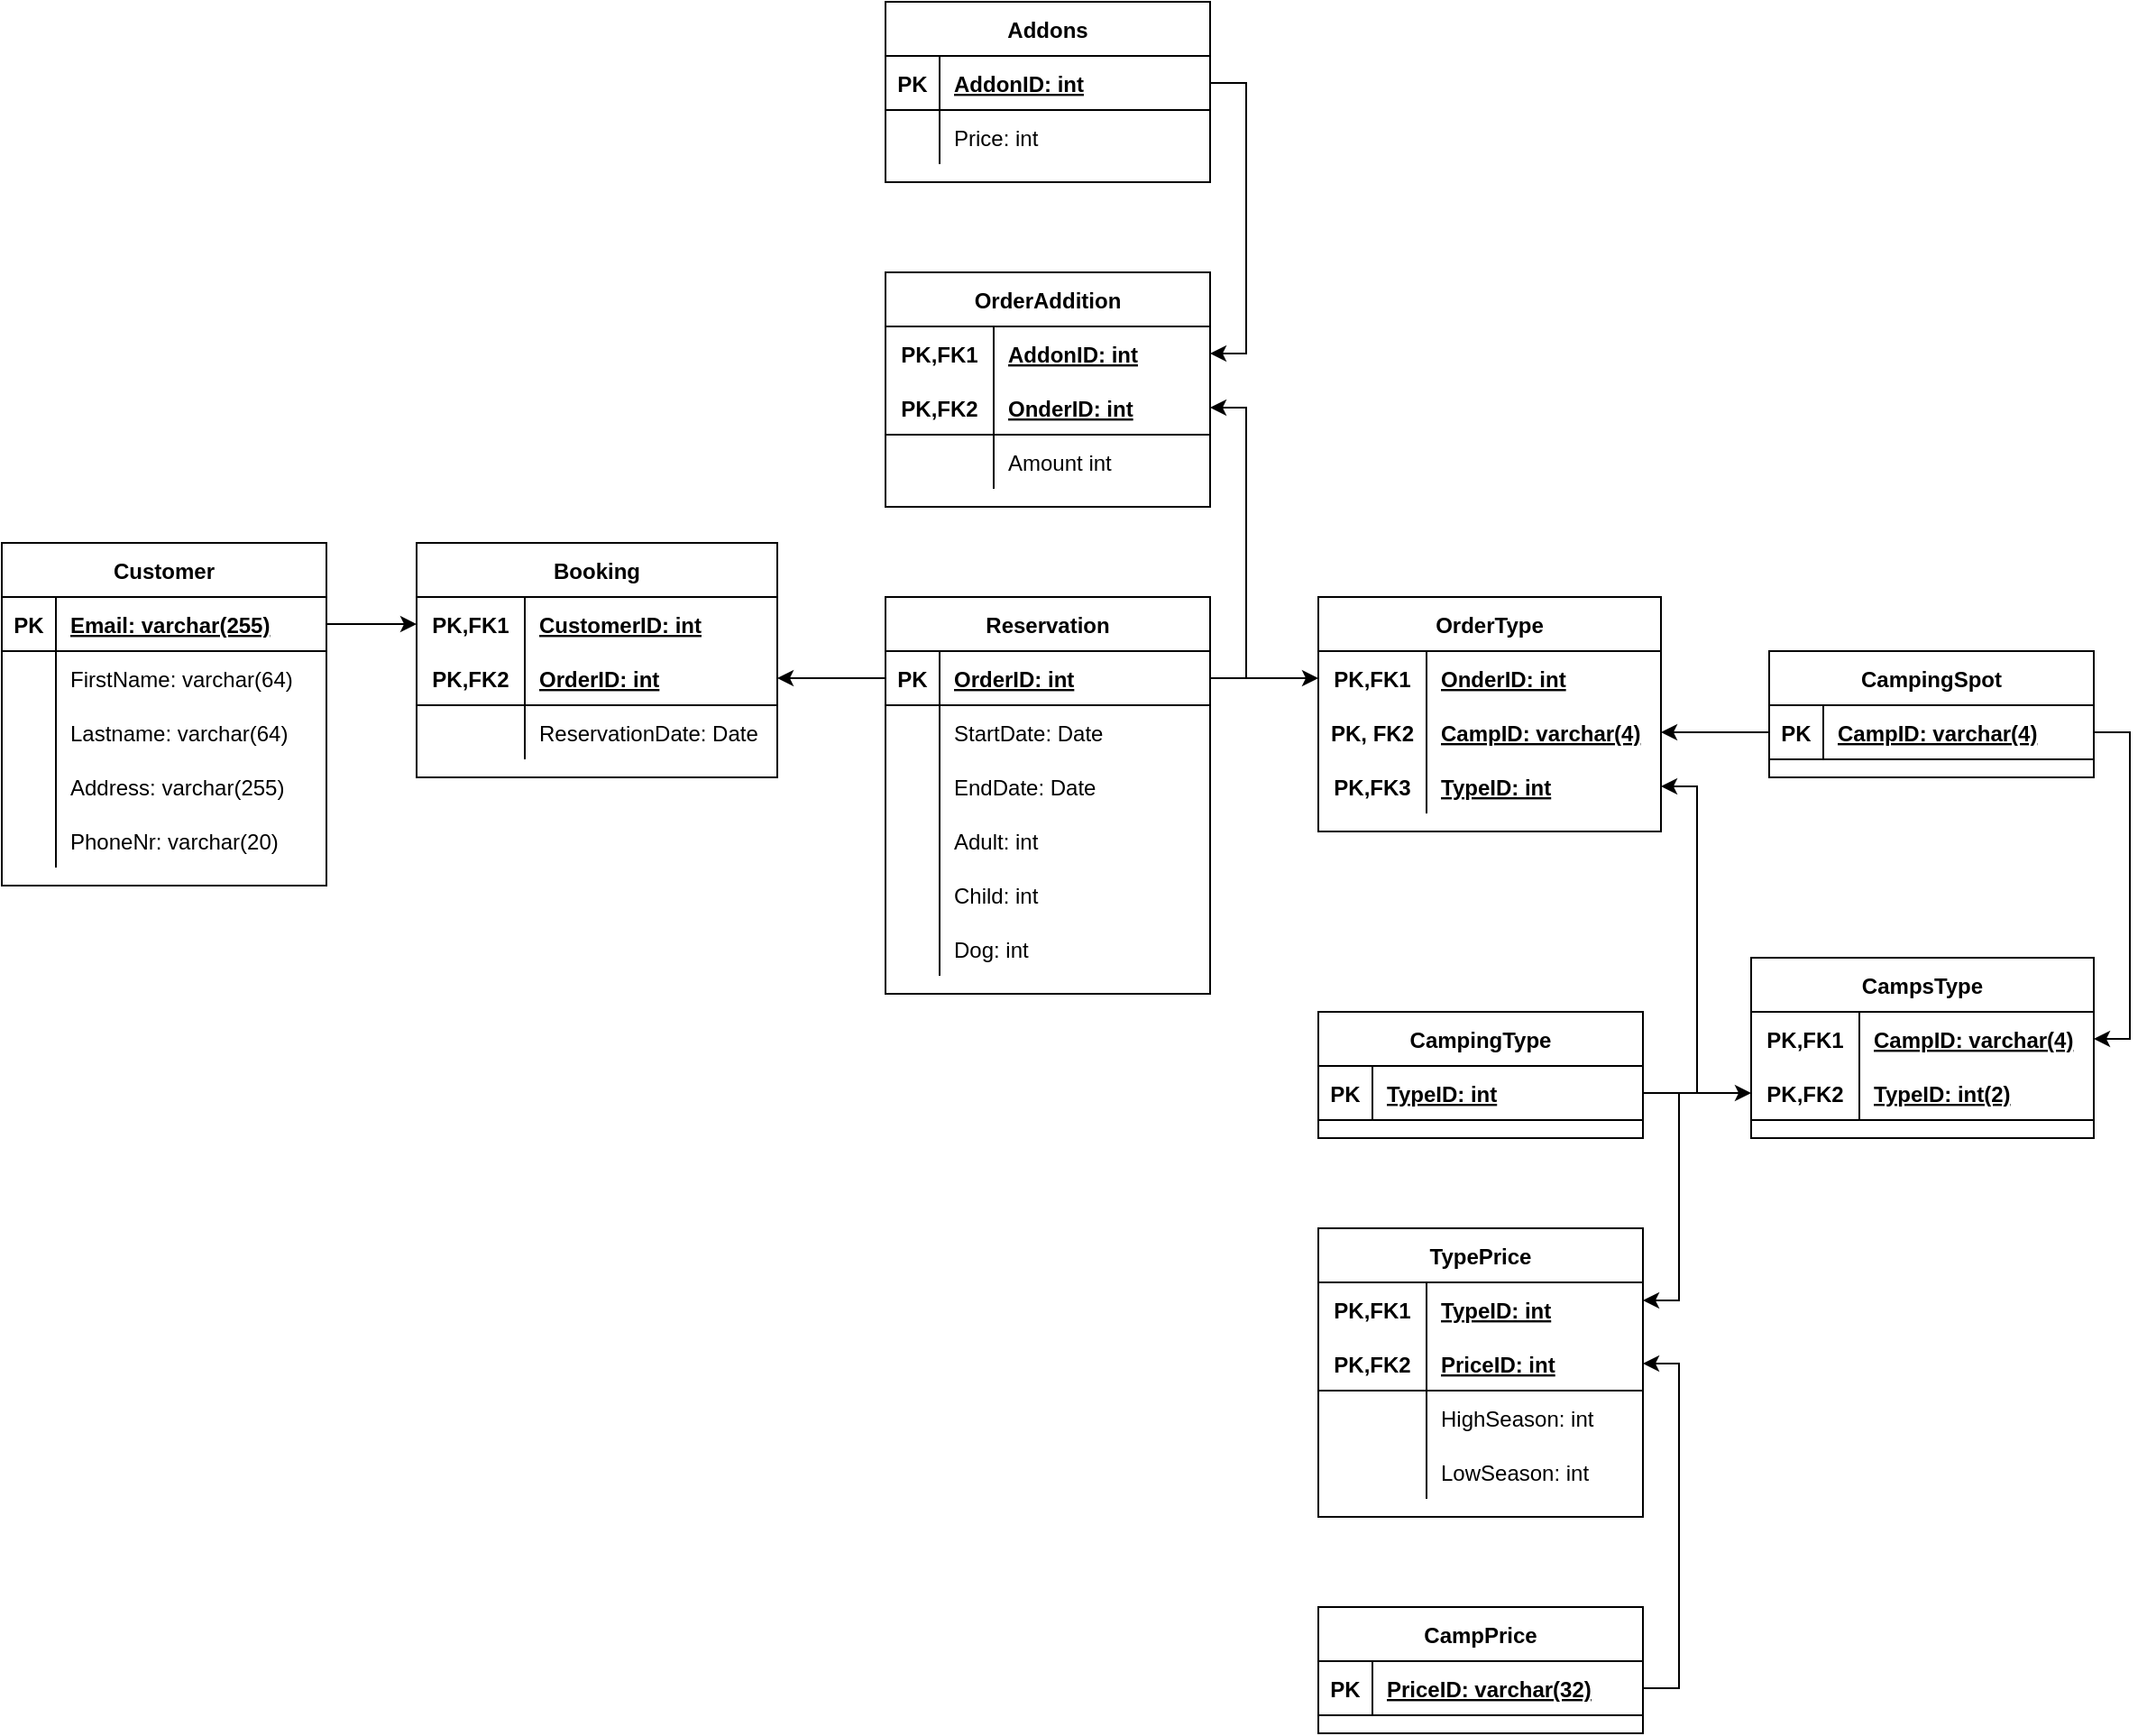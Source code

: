 <mxfile version="14.6.13" type="device"><diagram id="8k_QE-6eCoB8pI1QEJI6" name="Side-1"><mxGraphModel dx="2146" dy="806" grid="1" gridSize="10" guides="1" tooltips="1" connect="1" arrows="1" fold="1" page="1" pageScale="1" pageWidth="827" pageHeight="1169" math="0" shadow="0"><root><mxCell id="0"/><mxCell id="1" parent="0"/><mxCell id="-9gngWNy3dSb1qKCOOAD-1" value="Customer" style="shape=table;startSize=30;container=1;collapsible=1;childLayout=tableLayout;fixedRows=1;rowLines=0;fontStyle=1;align=center;resizeLast=1;" parent="1" vertex="1"><mxGeometry x="-600" y="400" width="180" height="190" as="geometry"/></mxCell><mxCell id="-9gngWNy3dSb1qKCOOAD-2" value="" style="shape=partialRectangle;collapsible=0;dropTarget=0;pointerEvents=0;fillColor=none;top=0;left=0;bottom=1;right=0;points=[[0,0.5],[1,0.5]];portConstraint=eastwest;" parent="-9gngWNy3dSb1qKCOOAD-1" vertex="1"><mxGeometry y="30" width="180" height="30" as="geometry"/></mxCell><mxCell id="-9gngWNy3dSb1qKCOOAD-3" value="PK" style="shape=partialRectangle;connectable=0;fillColor=none;top=0;left=0;bottom=0;right=0;fontStyle=1;overflow=hidden;" parent="-9gngWNy3dSb1qKCOOAD-2" vertex="1"><mxGeometry width="30" height="30" as="geometry"/></mxCell><mxCell id="-9gngWNy3dSb1qKCOOAD-4" value="Email: varchar(255)" style="shape=partialRectangle;connectable=0;fillColor=none;top=0;left=0;bottom=0;right=0;align=left;spacingLeft=6;fontStyle=5;overflow=hidden;" parent="-9gngWNy3dSb1qKCOOAD-2" vertex="1"><mxGeometry x="30" width="150" height="30" as="geometry"/></mxCell><mxCell id="-9gngWNy3dSb1qKCOOAD-5" value="" style="shape=partialRectangle;collapsible=0;dropTarget=0;pointerEvents=0;fillColor=none;top=0;left=0;bottom=0;right=0;points=[[0,0.5],[1,0.5]];portConstraint=eastwest;" parent="-9gngWNy3dSb1qKCOOAD-1" vertex="1"><mxGeometry y="60" width="180" height="30" as="geometry"/></mxCell><mxCell id="-9gngWNy3dSb1qKCOOAD-6" value="" style="shape=partialRectangle;connectable=0;fillColor=none;top=0;left=0;bottom=0;right=0;editable=1;overflow=hidden;" parent="-9gngWNy3dSb1qKCOOAD-5" vertex="1"><mxGeometry width="30" height="30" as="geometry"/></mxCell><mxCell id="-9gngWNy3dSb1qKCOOAD-7" value="FirstName: varchar(64)" style="shape=partialRectangle;connectable=0;fillColor=none;top=0;left=0;bottom=0;right=0;align=left;spacingLeft=6;overflow=hidden;" parent="-9gngWNy3dSb1qKCOOAD-5" vertex="1"><mxGeometry x="30" width="150" height="30" as="geometry"/></mxCell><mxCell id="-9gngWNy3dSb1qKCOOAD-135" value="" style="shape=partialRectangle;collapsible=0;dropTarget=0;pointerEvents=0;fillColor=none;top=0;left=0;bottom=0;right=0;points=[[0,0.5],[1,0.5]];portConstraint=eastwest;" parent="-9gngWNy3dSb1qKCOOAD-1" vertex="1"><mxGeometry y="90" width="180" height="30" as="geometry"/></mxCell><mxCell id="-9gngWNy3dSb1qKCOOAD-136" value="" style="shape=partialRectangle;connectable=0;fillColor=none;top=0;left=0;bottom=0;right=0;editable=1;overflow=hidden;" parent="-9gngWNy3dSb1qKCOOAD-135" vertex="1"><mxGeometry width="30" height="30" as="geometry"/></mxCell><mxCell id="-9gngWNy3dSb1qKCOOAD-137" value="Lastname: varchar(64)" style="shape=partialRectangle;connectable=0;fillColor=none;top=0;left=0;bottom=0;right=0;align=left;spacingLeft=6;overflow=hidden;" parent="-9gngWNy3dSb1qKCOOAD-135" vertex="1"><mxGeometry x="30" width="150" height="30" as="geometry"/></mxCell><mxCell id="-9gngWNy3dSb1qKCOOAD-8" value="" style="shape=partialRectangle;collapsible=0;dropTarget=0;pointerEvents=0;fillColor=none;top=0;left=0;bottom=0;right=0;points=[[0,0.5],[1,0.5]];portConstraint=eastwest;" parent="-9gngWNy3dSb1qKCOOAD-1" vertex="1"><mxGeometry y="120" width="180" height="30" as="geometry"/></mxCell><mxCell id="-9gngWNy3dSb1qKCOOAD-9" value="" style="shape=partialRectangle;connectable=0;fillColor=none;top=0;left=0;bottom=0;right=0;editable=1;overflow=hidden;" parent="-9gngWNy3dSb1qKCOOAD-8" vertex="1"><mxGeometry width="30" height="30" as="geometry"/></mxCell><mxCell id="-9gngWNy3dSb1qKCOOAD-10" value="Address: varchar(255)" style="shape=partialRectangle;connectable=0;fillColor=none;top=0;left=0;bottom=0;right=0;align=left;spacingLeft=6;overflow=hidden;" parent="-9gngWNy3dSb1qKCOOAD-8" vertex="1"><mxGeometry x="30" width="150" height="30" as="geometry"/></mxCell><mxCell id="-9gngWNy3dSb1qKCOOAD-11" value="" style="shape=partialRectangle;collapsible=0;dropTarget=0;pointerEvents=0;fillColor=none;top=0;left=0;bottom=0;right=0;points=[[0,0.5],[1,0.5]];portConstraint=eastwest;" parent="-9gngWNy3dSb1qKCOOAD-1" vertex="1"><mxGeometry y="150" width="180" height="30" as="geometry"/></mxCell><mxCell id="-9gngWNy3dSb1qKCOOAD-12" value="" style="shape=partialRectangle;connectable=0;fillColor=none;top=0;left=0;bottom=0;right=0;editable=1;overflow=hidden;" parent="-9gngWNy3dSb1qKCOOAD-11" vertex="1"><mxGeometry width="30" height="30" as="geometry"/></mxCell><mxCell id="-9gngWNy3dSb1qKCOOAD-13" value="PhoneNr: varchar(20)" style="shape=partialRectangle;connectable=0;fillColor=none;top=0;left=0;bottom=0;right=0;align=left;spacingLeft=6;overflow=hidden;" parent="-9gngWNy3dSb1qKCOOAD-11" vertex="1"><mxGeometry x="30" width="150" height="30" as="geometry"/></mxCell><mxCell id="-9gngWNy3dSb1qKCOOAD-17" value="Addons" style="shape=table;startSize=30;container=1;collapsible=1;childLayout=tableLayout;fixedRows=1;rowLines=0;fontStyle=1;align=center;resizeLast=1;" parent="1" vertex="1"><mxGeometry x="-110" y="100" width="180" height="100" as="geometry"/></mxCell><mxCell id="-9gngWNy3dSb1qKCOOAD-18" value="" style="shape=partialRectangle;collapsible=0;dropTarget=0;pointerEvents=0;fillColor=none;top=0;left=0;bottom=1;right=0;points=[[0,0.5],[1,0.5]];portConstraint=eastwest;" parent="-9gngWNy3dSb1qKCOOAD-17" vertex="1"><mxGeometry y="30" width="180" height="30" as="geometry"/></mxCell><mxCell id="-9gngWNy3dSb1qKCOOAD-19" value="PK" style="shape=partialRectangle;connectable=0;fillColor=none;top=0;left=0;bottom=0;right=0;fontStyle=1;overflow=hidden;" parent="-9gngWNy3dSb1qKCOOAD-18" vertex="1"><mxGeometry width="30" height="30" as="geometry"/></mxCell><mxCell id="-9gngWNy3dSb1qKCOOAD-20" value="AddonID: int" style="shape=partialRectangle;connectable=0;fillColor=none;top=0;left=0;bottom=0;right=0;align=left;spacingLeft=6;fontStyle=5;overflow=hidden;" parent="-9gngWNy3dSb1qKCOOAD-18" vertex="1"><mxGeometry x="30" width="150" height="30" as="geometry"/></mxCell><mxCell id="-9gngWNy3dSb1qKCOOAD-21" value="" style="shape=partialRectangle;collapsible=0;dropTarget=0;pointerEvents=0;fillColor=none;top=0;left=0;bottom=0;right=0;points=[[0,0.5],[1,0.5]];portConstraint=eastwest;" parent="-9gngWNy3dSb1qKCOOAD-17" vertex="1"><mxGeometry y="60" width="180" height="30" as="geometry"/></mxCell><mxCell id="-9gngWNy3dSb1qKCOOAD-22" value="" style="shape=partialRectangle;connectable=0;fillColor=none;top=0;left=0;bottom=0;right=0;editable=1;overflow=hidden;" parent="-9gngWNy3dSb1qKCOOAD-21" vertex="1"><mxGeometry width="30" height="30" as="geometry"/></mxCell><mxCell id="-9gngWNy3dSb1qKCOOAD-23" value="Price: int" style="shape=partialRectangle;connectable=0;fillColor=none;top=0;left=0;bottom=0;right=0;align=left;spacingLeft=6;overflow=hidden;" parent="-9gngWNy3dSb1qKCOOAD-21" vertex="1"><mxGeometry x="30" width="150" height="30" as="geometry"/></mxCell><mxCell id="-9gngWNy3dSb1qKCOOAD-46" value="CampingSpot" style="shape=table;startSize=30;container=1;collapsible=1;childLayout=tableLayout;fixedRows=1;rowLines=0;fontStyle=1;align=center;resizeLast=1;" parent="1" vertex="1"><mxGeometry x="380" y="460" width="180" height="70" as="geometry"/></mxCell><mxCell id="-9gngWNy3dSb1qKCOOAD-47" value="" style="shape=partialRectangle;collapsible=0;dropTarget=0;pointerEvents=0;fillColor=none;top=0;left=0;bottom=1;right=0;points=[[0,0.5],[1,0.5]];portConstraint=eastwest;" parent="-9gngWNy3dSb1qKCOOAD-46" vertex="1"><mxGeometry y="30" width="180" height="30" as="geometry"/></mxCell><mxCell id="-9gngWNy3dSb1qKCOOAD-48" value="PK" style="shape=partialRectangle;connectable=0;fillColor=none;top=0;left=0;bottom=0;right=0;fontStyle=1;overflow=hidden;" parent="-9gngWNy3dSb1qKCOOAD-47" vertex="1"><mxGeometry width="30" height="30" as="geometry"/></mxCell><mxCell id="-9gngWNy3dSb1qKCOOAD-49" value="CampID: varchar(4)" style="shape=partialRectangle;connectable=0;fillColor=none;top=0;left=0;bottom=0;right=0;align=left;spacingLeft=6;fontStyle=5;overflow=hidden;" parent="-9gngWNy3dSb1qKCOOAD-47" vertex="1"><mxGeometry x="30" width="150" height="30" as="geometry"/></mxCell><mxCell id="-9gngWNy3dSb1qKCOOAD-59" value="CampPrice" style="shape=table;startSize=30;container=1;collapsible=1;childLayout=tableLayout;fixedRows=1;rowLines=0;fontStyle=1;align=center;resizeLast=1;" parent="1" vertex="1"><mxGeometry x="130" y="990" width="180" height="70" as="geometry"/></mxCell><mxCell id="-9gngWNy3dSb1qKCOOAD-60" value="" style="shape=partialRectangle;collapsible=0;dropTarget=0;pointerEvents=0;fillColor=none;top=0;left=0;bottom=1;right=0;points=[[0,0.5],[1,0.5]];portConstraint=eastwest;" parent="-9gngWNy3dSb1qKCOOAD-59" vertex="1"><mxGeometry y="30" width="180" height="30" as="geometry"/></mxCell><mxCell id="-9gngWNy3dSb1qKCOOAD-61" value="PK" style="shape=partialRectangle;connectable=0;fillColor=none;top=0;left=0;bottom=0;right=0;fontStyle=1;overflow=hidden;" parent="-9gngWNy3dSb1qKCOOAD-60" vertex="1"><mxGeometry width="30" height="30" as="geometry"/></mxCell><mxCell id="-9gngWNy3dSb1qKCOOAD-62" value="PriceID: varchar(32)" style="shape=partialRectangle;connectable=0;fillColor=none;top=0;left=0;bottom=0;right=0;align=left;spacingLeft=6;fontStyle=5;overflow=hidden;" parent="-9gngWNy3dSb1qKCOOAD-60" vertex="1"><mxGeometry x="30" width="150" height="30" as="geometry"/></mxCell><mxCell id="-9gngWNy3dSb1qKCOOAD-122" value="Reservation" style="shape=table;startSize=30;container=1;collapsible=1;childLayout=tableLayout;fixedRows=1;rowLines=0;fontStyle=1;align=center;resizeLast=1;" parent="1" vertex="1"><mxGeometry x="-110" y="430" width="180" height="220" as="geometry"/></mxCell><mxCell id="-9gngWNy3dSb1qKCOOAD-123" value="" style="shape=partialRectangle;collapsible=0;dropTarget=0;pointerEvents=0;fillColor=none;top=0;left=0;bottom=1;right=0;points=[[0,0.5],[1,0.5]];portConstraint=eastwest;" parent="-9gngWNy3dSb1qKCOOAD-122" vertex="1"><mxGeometry y="30" width="180" height="30" as="geometry"/></mxCell><mxCell id="-9gngWNy3dSb1qKCOOAD-124" value="PK" style="shape=partialRectangle;connectable=0;fillColor=none;top=0;left=0;bottom=0;right=0;fontStyle=1;overflow=hidden;" parent="-9gngWNy3dSb1qKCOOAD-123" vertex="1"><mxGeometry width="30" height="30" as="geometry"/></mxCell><mxCell id="-9gngWNy3dSb1qKCOOAD-125" value="OrderID: int" style="shape=partialRectangle;connectable=0;fillColor=none;top=0;left=0;bottom=0;right=0;align=left;spacingLeft=6;fontStyle=5;overflow=hidden;" parent="-9gngWNy3dSb1qKCOOAD-123" vertex="1"><mxGeometry x="30" width="150" height="30" as="geometry"/></mxCell><mxCell id="-9gngWNy3dSb1qKCOOAD-126" value="" style="shape=partialRectangle;collapsible=0;dropTarget=0;pointerEvents=0;fillColor=none;top=0;left=0;bottom=0;right=0;points=[[0,0.5],[1,0.5]];portConstraint=eastwest;" parent="-9gngWNy3dSb1qKCOOAD-122" vertex="1"><mxGeometry y="60" width="180" height="30" as="geometry"/></mxCell><mxCell id="-9gngWNy3dSb1qKCOOAD-127" value="" style="shape=partialRectangle;connectable=0;fillColor=none;top=0;left=0;bottom=0;right=0;editable=1;overflow=hidden;" parent="-9gngWNy3dSb1qKCOOAD-126" vertex="1"><mxGeometry width="30" height="30" as="geometry"/></mxCell><mxCell id="-9gngWNy3dSb1qKCOOAD-128" value="StartDate: Date" style="shape=partialRectangle;connectable=0;fillColor=none;top=0;left=0;bottom=0;right=0;align=left;spacingLeft=6;overflow=hidden;" parent="-9gngWNy3dSb1qKCOOAD-126" vertex="1"><mxGeometry x="30" width="150" height="30" as="geometry"/></mxCell><mxCell id="-9gngWNy3dSb1qKCOOAD-129" value="" style="shape=partialRectangle;collapsible=0;dropTarget=0;pointerEvents=0;fillColor=none;top=0;left=0;bottom=0;right=0;points=[[0,0.5],[1,0.5]];portConstraint=eastwest;" parent="-9gngWNy3dSb1qKCOOAD-122" vertex="1"><mxGeometry y="90" width="180" height="30" as="geometry"/></mxCell><mxCell id="-9gngWNy3dSb1qKCOOAD-130" value="" style="shape=partialRectangle;connectable=0;fillColor=none;top=0;left=0;bottom=0;right=0;editable=1;overflow=hidden;" parent="-9gngWNy3dSb1qKCOOAD-129" vertex="1"><mxGeometry width="30" height="30" as="geometry"/></mxCell><mxCell id="-9gngWNy3dSb1qKCOOAD-131" value="EndDate: Date" style="shape=partialRectangle;connectable=0;fillColor=none;top=0;left=0;bottom=0;right=0;align=left;spacingLeft=6;overflow=hidden;" parent="-9gngWNy3dSb1qKCOOAD-129" vertex="1"><mxGeometry x="30" width="150" height="30" as="geometry"/></mxCell><mxCell id="-9gngWNy3dSb1qKCOOAD-132" value="" style="shape=partialRectangle;collapsible=0;dropTarget=0;pointerEvents=0;fillColor=none;top=0;left=0;bottom=0;right=0;points=[[0,0.5],[1,0.5]];portConstraint=eastwest;" parent="-9gngWNy3dSb1qKCOOAD-122" vertex="1"><mxGeometry y="120" width="180" height="30" as="geometry"/></mxCell><mxCell id="-9gngWNy3dSb1qKCOOAD-133" value="" style="shape=partialRectangle;connectable=0;fillColor=none;top=0;left=0;bottom=0;right=0;editable=1;overflow=hidden;" parent="-9gngWNy3dSb1qKCOOAD-132" vertex="1"><mxGeometry width="30" height="30" as="geometry"/></mxCell><mxCell id="-9gngWNy3dSb1qKCOOAD-134" value="Adult: int" style="shape=partialRectangle;connectable=0;fillColor=none;top=0;left=0;bottom=0;right=0;align=left;spacingLeft=6;overflow=hidden;" parent="-9gngWNy3dSb1qKCOOAD-132" vertex="1"><mxGeometry x="30" width="150" height="30" as="geometry"/></mxCell><mxCell id="-9gngWNy3dSb1qKCOOAD-138" value="" style="shape=partialRectangle;collapsible=0;dropTarget=0;pointerEvents=0;fillColor=none;top=0;left=0;bottom=0;right=0;points=[[0,0.5],[1,0.5]];portConstraint=eastwest;" parent="-9gngWNy3dSb1qKCOOAD-122" vertex="1"><mxGeometry y="150" width="180" height="30" as="geometry"/></mxCell><mxCell id="-9gngWNy3dSb1qKCOOAD-139" value="" style="shape=partialRectangle;connectable=0;fillColor=none;top=0;left=0;bottom=0;right=0;editable=1;overflow=hidden;" parent="-9gngWNy3dSb1qKCOOAD-138" vertex="1"><mxGeometry width="30" height="30" as="geometry"/></mxCell><mxCell id="-9gngWNy3dSb1qKCOOAD-140" value="Child: int" style="shape=partialRectangle;connectable=0;fillColor=none;top=0;left=0;bottom=0;right=0;align=left;spacingLeft=6;overflow=hidden;" parent="-9gngWNy3dSb1qKCOOAD-138" vertex="1"><mxGeometry x="30" width="150" height="30" as="geometry"/></mxCell><mxCell id="-9gngWNy3dSb1qKCOOAD-141" value="" style="shape=partialRectangle;collapsible=0;dropTarget=0;pointerEvents=0;fillColor=none;top=0;left=0;bottom=0;right=0;points=[[0,0.5],[1,0.5]];portConstraint=eastwest;" parent="-9gngWNy3dSb1qKCOOAD-122" vertex="1"><mxGeometry y="180" width="180" height="30" as="geometry"/></mxCell><mxCell id="-9gngWNy3dSb1qKCOOAD-142" value="" style="shape=partialRectangle;connectable=0;fillColor=none;top=0;left=0;bottom=0;right=0;editable=1;overflow=hidden;" parent="-9gngWNy3dSb1qKCOOAD-141" vertex="1"><mxGeometry width="30" height="30" as="geometry"/></mxCell><mxCell id="-9gngWNy3dSb1qKCOOAD-143" value="Dog: int" style="shape=partialRectangle;connectable=0;fillColor=none;top=0;left=0;bottom=0;right=0;align=left;spacingLeft=6;overflow=hidden;" parent="-9gngWNy3dSb1qKCOOAD-141" vertex="1"><mxGeometry x="30" width="150" height="30" as="geometry"/></mxCell><mxCell id="-9gngWNy3dSb1qKCOOAD-144" value="Booking" style="shape=table;startSize=30;container=1;collapsible=1;childLayout=tableLayout;fixedRows=1;rowLines=0;fontStyle=1;align=center;resizeLast=1;" parent="1" vertex="1"><mxGeometry x="-370" y="400" width="200" height="130.0" as="geometry"/></mxCell><mxCell id="-9gngWNy3dSb1qKCOOAD-145" value="" style="shape=partialRectangle;collapsible=0;dropTarget=0;pointerEvents=0;fillColor=none;top=0;left=0;bottom=0;right=0;points=[[0,0.5],[1,0.5]];portConstraint=eastwest;" parent="-9gngWNy3dSb1qKCOOAD-144" vertex="1"><mxGeometry y="30" width="200" height="30" as="geometry"/></mxCell><mxCell id="-9gngWNy3dSb1qKCOOAD-146" value="PK,FK1" style="shape=partialRectangle;connectable=0;fillColor=none;top=0;left=0;bottom=0;right=0;fontStyle=1;overflow=hidden;" parent="-9gngWNy3dSb1qKCOOAD-145" vertex="1"><mxGeometry width="60" height="30" as="geometry"/></mxCell><mxCell id="-9gngWNy3dSb1qKCOOAD-147" value="CustomerID: int" style="shape=partialRectangle;connectable=0;fillColor=none;top=0;left=0;bottom=0;right=0;align=left;spacingLeft=6;fontStyle=5;overflow=hidden;" parent="-9gngWNy3dSb1qKCOOAD-145" vertex="1"><mxGeometry x="60" width="140" height="30" as="geometry"/></mxCell><mxCell id="-9gngWNy3dSb1qKCOOAD-148" value="" style="shape=partialRectangle;collapsible=0;dropTarget=0;pointerEvents=0;fillColor=none;top=0;left=0;bottom=1;right=0;points=[[0,0.5],[1,0.5]];portConstraint=eastwest;" parent="-9gngWNy3dSb1qKCOOAD-144" vertex="1"><mxGeometry y="60" width="200" height="30" as="geometry"/></mxCell><mxCell id="-9gngWNy3dSb1qKCOOAD-149" value="PK,FK2" style="shape=partialRectangle;connectable=0;fillColor=none;top=0;left=0;bottom=0;right=0;fontStyle=1;overflow=hidden;" parent="-9gngWNy3dSb1qKCOOAD-148" vertex="1"><mxGeometry width="60" height="30" as="geometry"/></mxCell><mxCell id="-9gngWNy3dSb1qKCOOAD-150" value="OrderID: int" style="shape=partialRectangle;connectable=0;fillColor=none;top=0;left=0;bottom=0;right=0;align=left;spacingLeft=6;fontStyle=5;overflow=hidden;" parent="-9gngWNy3dSb1qKCOOAD-148" vertex="1"><mxGeometry x="60" width="140" height="30" as="geometry"/></mxCell><mxCell id="-9gngWNy3dSb1qKCOOAD-151" value="" style="shape=partialRectangle;collapsible=0;dropTarget=0;pointerEvents=0;fillColor=none;top=0;left=0;bottom=0;right=0;points=[[0,0.5],[1,0.5]];portConstraint=eastwest;" parent="-9gngWNy3dSb1qKCOOAD-144" vertex="1"><mxGeometry y="90" width="200" height="30" as="geometry"/></mxCell><mxCell id="-9gngWNy3dSb1qKCOOAD-152" value="" style="shape=partialRectangle;connectable=0;fillColor=none;top=0;left=0;bottom=0;right=0;editable=1;overflow=hidden;" parent="-9gngWNy3dSb1qKCOOAD-151" vertex="1"><mxGeometry width="60" height="30" as="geometry"/></mxCell><mxCell id="-9gngWNy3dSb1qKCOOAD-153" value="ReservationDate: Date" style="shape=partialRectangle;connectable=0;fillColor=none;top=0;left=0;bottom=0;right=0;align=left;spacingLeft=6;overflow=hidden;" parent="-9gngWNy3dSb1qKCOOAD-151" vertex="1"><mxGeometry x="60" width="140" height="30" as="geometry"/></mxCell><mxCell id="-9gngWNy3dSb1qKCOOAD-157" style="edgeStyle=orthogonalEdgeStyle;rounded=0;orthogonalLoop=1;jettySize=auto;html=1;entryX=0;entryY=0.5;entryDx=0;entryDy=0;exitX=1;exitY=0.5;exitDx=0;exitDy=0;" parent="1" source="-9gngWNy3dSb1qKCOOAD-2" target="-9gngWNy3dSb1qKCOOAD-145" edge="1"><mxGeometry relative="1" as="geometry"><mxPoint x="-400" y="460" as="sourcePoint"/></mxGeometry></mxCell><mxCell id="-9gngWNy3dSb1qKCOOAD-158" style="edgeStyle=orthogonalEdgeStyle;rounded=0;orthogonalLoop=1;jettySize=auto;html=1;exitX=0;exitY=0.5;exitDx=0;exitDy=0;entryX=1;entryY=0.5;entryDx=0;entryDy=0;" parent="1" source="-9gngWNy3dSb1qKCOOAD-123" target="-9gngWNy3dSb1qKCOOAD-148" edge="1"><mxGeometry relative="1" as="geometry"/></mxCell><mxCell id="-9gngWNy3dSb1qKCOOAD-172" value="OrderType" style="shape=table;startSize=30;container=1;collapsible=1;childLayout=tableLayout;fixedRows=1;rowLines=0;fontStyle=1;align=center;resizeLast=1;" parent="1" vertex="1"><mxGeometry x="130" y="430" width="190" height="130" as="geometry"/></mxCell><mxCell id="-9gngWNy3dSb1qKCOOAD-173" value="" style="shape=partialRectangle;collapsible=0;dropTarget=0;pointerEvents=0;fillColor=none;top=0;left=0;bottom=0;right=0;points=[[0,0.5],[1,0.5]];portConstraint=eastwest;" parent="-9gngWNy3dSb1qKCOOAD-172" vertex="1"><mxGeometry y="30" width="190" height="30" as="geometry"/></mxCell><mxCell id="-9gngWNy3dSb1qKCOOAD-174" value="PK,FK1" style="shape=partialRectangle;connectable=0;fillColor=none;top=0;left=0;bottom=0;right=0;fontStyle=1;overflow=hidden;" parent="-9gngWNy3dSb1qKCOOAD-173" vertex="1"><mxGeometry width="60" height="30" as="geometry"/></mxCell><mxCell id="-9gngWNy3dSb1qKCOOAD-175" value="OnderID: int" style="shape=partialRectangle;connectable=0;fillColor=none;top=0;left=0;bottom=0;right=0;align=left;spacingLeft=6;fontStyle=5;overflow=hidden;" parent="-9gngWNy3dSb1qKCOOAD-173" vertex="1"><mxGeometry x="60" width="130" height="30" as="geometry"/></mxCell><mxCell id="HLL3g50iZwqqdh7483FJ-14" value="" style="shape=partialRectangle;collapsible=0;dropTarget=0;pointerEvents=0;fillColor=none;top=0;left=0;bottom=0;right=0;points=[[0,0.5],[1,0.5]];portConstraint=eastwest;" parent="-9gngWNy3dSb1qKCOOAD-172" vertex="1"><mxGeometry y="60" width="190" height="30" as="geometry"/></mxCell><mxCell id="HLL3g50iZwqqdh7483FJ-15" value="PK, FK2" style="shape=partialRectangle;connectable=0;fillColor=none;top=0;left=0;bottom=0;right=0;fontStyle=1;overflow=hidden;" parent="HLL3g50iZwqqdh7483FJ-14" vertex="1"><mxGeometry width="60" height="30" as="geometry"/></mxCell><mxCell id="HLL3g50iZwqqdh7483FJ-16" value="CampID: varchar(4)" style="shape=partialRectangle;connectable=0;fillColor=none;top=0;left=0;bottom=0;right=0;align=left;spacingLeft=6;fontStyle=5;overflow=hidden;" parent="HLL3g50iZwqqdh7483FJ-14" vertex="1"><mxGeometry x="60" width="130" height="30" as="geometry"/></mxCell><mxCell id="-9gngWNy3dSb1qKCOOAD-176" value="" style="shape=partialRectangle;collapsible=0;dropTarget=0;pointerEvents=0;fillColor=none;top=0;left=0;bottom=1;right=0;points=[[0,0.5],[1,0.5]];portConstraint=eastwest;strokeColor=none;" parent="-9gngWNy3dSb1qKCOOAD-172" vertex="1"><mxGeometry y="90" width="190" height="30" as="geometry"/></mxCell><mxCell id="-9gngWNy3dSb1qKCOOAD-177" value="PK,FK3" style="shape=partialRectangle;connectable=0;fillColor=none;top=0;left=0;bottom=0;right=0;fontStyle=1;overflow=hidden;" parent="-9gngWNy3dSb1qKCOOAD-176" vertex="1"><mxGeometry width="60" height="30" as="geometry"/></mxCell><mxCell id="-9gngWNy3dSb1qKCOOAD-178" value="TypeID: int" style="shape=partialRectangle;connectable=0;fillColor=none;top=0;left=0;bottom=0;right=0;align=left;spacingLeft=6;fontStyle=5;overflow=hidden;" parent="-9gngWNy3dSb1qKCOOAD-176" vertex="1"><mxGeometry x="60" width="130" height="30" as="geometry"/></mxCell><mxCell id="-9gngWNy3dSb1qKCOOAD-193" style="edgeStyle=orthogonalEdgeStyle;rounded=0;orthogonalLoop=1;jettySize=auto;html=1;exitX=0;exitY=0.5;exitDx=0;exitDy=0;entryX=1;entryY=0.5;entryDx=0;entryDy=0;" parent="1" source="-9gngWNy3dSb1qKCOOAD-47" target="HLL3g50iZwqqdh7483FJ-14" edge="1"><mxGeometry relative="1" as="geometry"/></mxCell><mxCell id="-9gngWNy3dSb1qKCOOAD-194" style="edgeStyle=orthogonalEdgeStyle;rounded=0;orthogonalLoop=1;jettySize=auto;html=1;exitX=1;exitY=0.5;exitDx=0;exitDy=0;entryX=0;entryY=0.5;entryDx=0;entryDy=0;" parent="1" source="-9gngWNy3dSb1qKCOOAD-123" target="-9gngWNy3dSb1qKCOOAD-173" edge="1"><mxGeometry relative="1" as="geometry"/></mxCell><mxCell id="HLL3g50iZwqqdh7483FJ-1" value="CampingType" style="shape=table;startSize=30;container=1;collapsible=1;childLayout=tableLayout;fixedRows=1;rowLines=0;fontStyle=1;align=center;resizeLast=1;" parent="1" vertex="1"><mxGeometry x="130" y="660" width="180" height="70" as="geometry"/></mxCell><mxCell id="HLL3g50iZwqqdh7483FJ-2" value="" style="shape=partialRectangle;collapsible=0;dropTarget=0;pointerEvents=0;fillColor=none;top=0;left=0;bottom=1;right=0;points=[[0,0.5],[1,0.5]];portConstraint=eastwest;" parent="HLL3g50iZwqqdh7483FJ-1" vertex="1"><mxGeometry y="30" width="180" height="30" as="geometry"/></mxCell><mxCell id="HLL3g50iZwqqdh7483FJ-3" value="PK" style="shape=partialRectangle;connectable=0;fillColor=none;top=0;left=0;bottom=0;right=0;fontStyle=1;overflow=hidden;" parent="HLL3g50iZwqqdh7483FJ-2" vertex="1"><mxGeometry width="30" height="30" as="geometry"/></mxCell><mxCell id="HLL3g50iZwqqdh7483FJ-4" value="TypeID: int" style="shape=partialRectangle;connectable=0;fillColor=none;top=0;left=0;bottom=0;right=0;align=left;spacingLeft=6;fontStyle=5;overflow=hidden;" parent="HLL3g50iZwqqdh7483FJ-2" vertex="1"><mxGeometry x="30" width="150" height="30" as="geometry"/></mxCell><mxCell id="HLL3g50iZwqqdh7483FJ-17" style="edgeStyle=orthogonalEdgeStyle;rounded=0;orthogonalLoop=1;jettySize=auto;html=1;exitX=1;exitY=0.5;exitDx=0;exitDy=0;entryX=1;entryY=0.5;entryDx=0;entryDy=0;" parent="1" source="HLL3g50iZwqqdh7483FJ-2" target="-9gngWNy3dSb1qKCOOAD-176" edge="1"><mxGeometry relative="1" as="geometry"/></mxCell><mxCell id="HLL3g50iZwqqdh7483FJ-18" value="TypePrice" style="shape=table;startSize=30;container=1;collapsible=1;childLayout=tableLayout;fixedRows=1;rowLines=0;fontStyle=1;align=center;resizeLast=1;" parent="1" vertex="1"><mxGeometry x="130" y="780" width="180" height="160" as="geometry"/></mxCell><mxCell id="HLL3g50iZwqqdh7483FJ-19" value="" style="shape=partialRectangle;collapsible=0;dropTarget=0;pointerEvents=0;fillColor=none;top=0;left=0;bottom=0;right=0;points=[[0,0.5],[1,0.5]];portConstraint=eastwest;" parent="HLL3g50iZwqqdh7483FJ-18" vertex="1"><mxGeometry y="30" width="180" height="30" as="geometry"/></mxCell><mxCell id="HLL3g50iZwqqdh7483FJ-20" value="PK,FK1" style="shape=partialRectangle;connectable=0;fillColor=none;top=0;left=0;bottom=0;right=0;fontStyle=1;overflow=hidden;" parent="HLL3g50iZwqqdh7483FJ-19" vertex="1"><mxGeometry width="60" height="30" as="geometry"/></mxCell><mxCell id="HLL3g50iZwqqdh7483FJ-21" value="TypeID: int" style="shape=partialRectangle;connectable=0;fillColor=none;top=0;left=0;bottom=0;right=0;align=left;spacingLeft=6;fontStyle=5;overflow=hidden;" parent="HLL3g50iZwqqdh7483FJ-19" vertex="1"><mxGeometry x="60" width="120" height="30" as="geometry"/></mxCell><mxCell id="HLL3g50iZwqqdh7483FJ-22" value="" style="shape=partialRectangle;collapsible=0;dropTarget=0;pointerEvents=0;fillColor=none;top=0;left=0;bottom=1;right=0;points=[[0,0.5],[1,0.5]];portConstraint=eastwest;" parent="HLL3g50iZwqqdh7483FJ-18" vertex="1"><mxGeometry y="60" width="180" height="30" as="geometry"/></mxCell><mxCell id="HLL3g50iZwqqdh7483FJ-23" value="PK,FK2" style="shape=partialRectangle;connectable=0;fillColor=none;top=0;left=0;bottom=0;right=0;fontStyle=1;overflow=hidden;" parent="HLL3g50iZwqqdh7483FJ-22" vertex="1"><mxGeometry width="60" height="30" as="geometry"/></mxCell><mxCell id="HLL3g50iZwqqdh7483FJ-24" value="PriceID: int" style="shape=partialRectangle;connectable=0;fillColor=none;top=0;left=0;bottom=0;right=0;align=left;spacingLeft=6;fontStyle=5;overflow=hidden;" parent="HLL3g50iZwqqdh7483FJ-22" vertex="1"><mxGeometry x="60" width="120" height="30" as="geometry"/></mxCell><mxCell id="HLL3g50iZwqqdh7483FJ-25" value="" style="shape=partialRectangle;collapsible=0;dropTarget=0;pointerEvents=0;fillColor=none;top=0;left=0;bottom=0;right=0;points=[[0,0.5],[1,0.5]];portConstraint=eastwest;" parent="HLL3g50iZwqqdh7483FJ-18" vertex="1"><mxGeometry y="90" width="180" height="30" as="geometry"/></mxCell><mxCell id="HLL3g50iZwqqdh7483FJ-26" value="" style="shape=partialRectangle;connectable=0;fillColor=none;top=0;left=0;bottom=0;right=0;editable=1;overflow=hidden;" parent="HLL3g50iZwqqdh7483FJ-25" vertex="1"><mxGeometry width="60" height="30" as="geometry"/></mxCell><mxCell id="HLL3g50iZwqqdh7483FJ-27" value="HighSeason: int" style="shape=partialRectangle;connectable=0;fillColor=none;top=0;left=0;bottom=0;right=0;align=left;spacingLeft=6;overflow=hidden;" parent="HLL3g50iZwqqdh7483FJ-25" vertex="1"><mxGeometry x="60" width="120" height="30" as="geometry"/></mxCell><mxCell id="HLL3g50iZwqqdh7483FJ-28" value="" style="shape=partialRectangle;collapsible=0;dropTarget=0;pointerEvents=0;fillColor=none;top=0;left=0;bottom=0;right=0;points=[[0,0.5],[1,0.5]];portConstraint=eastwest;" parent="HLL3g50iZwqqdh7483FJ-18" vertex="1"><mxGeometry y="120" width="180" height="30" as="geometry"/></mxCell><mxCell id="HLL3g50iZwqqdh7483FJ-29" value="" style="shape=partialRectangle;connectable=0;fillColor=none;top=0;left=0;bottom=0;right=0;editable=1;overflow=hidden;" parent="HLL3g50iZwqqdh7483FJ-28" vertex="1"><mxGeometry width="60" height="30" as="geometry"/></mxCell><mxCell id="HLL3g50iZwqqdh7483FJ-30" value="LowSeason: int" style="shape=partialRectangle;connectable=0;fillColor=none;top=0;left=0;bottom=0;right=0;align=left;spacingLeft=6;overflow=hidden;" parent="HLL3g50iZwqqdh7483FJ-28" vertex="1"><mxGeometry x="60" width="120" height="30" as="geometry"/></mxCell><mxCell id="HLL3g50iZwqqdh7483FJ-31" style="edgeStyle=orthogonalEdgeStyle;rounded=0;orthogonalLoop=1;jettySize=auto;html=1;exitX=1;exitY=0.5;exitDx=0;exitDy=0;entryX=1;entryY=0.25;entryDx=0;entryDy=0;" parent="1" source="HLL3g50iZwqqdh7483FJ-2" target="HLL3g50iZwqqdh7483FJ-18" edge="1"><mxGeometry relative="1" as="geometry"/></mxCell><mxCell id="HLL3g50iZwqqdh7483FJ-32" style="edgeStyle=orthogonalEdgeStyle;rounded=0;orthogonalLoop=1;jettySize=auto;html=1;exitX=1;exitY=0.5;exitDx=0;exitDy=0;entryX=1;entryY=0.5;entryDx=0;entryDy=0;" parent="1" source="-9gngWNy3dSb1qKCOOAD-60" target="HLL3g50iZwqqdh7483FJ-22" edge="1"><mxGeometry relative="1" as="geometry"/></mxCell><mxCell id="HLL3g50iZwqqdh7483FJ-46" value="CampsType" style="shape=table;startSize=30;container=1;collapsible=1;childLayout=tableLayout;fixedRows=1;rowLines=0;fontStyle=1;align=center;resizeLast=1;" parent="1" vertex="1"><mxGeometry x="370" y="630" width="190" height="100" as="geometry"/></mxCell><mxCell id="HLL3g50iZwqqdh7483FJ-47" value="" style="shape=partialRectangle;collapsible=0;dropTarget=0;pointerEvents=0;fillColor=none;top=0;left=0;bottom=0;right=0;points=[[0,0.5],[1,0.5]];portConstraint=eastwest;" parent="HLL3g50iZwqqdh7483FJ-46" vertex="1"><mxGeometry y="30" width="190" height="30" as="geometry"/></mxCell><mxCell id="HLL3g50iZwqqdh7483FJ-48" value="PK,FK1" style="shape=partialRectangle;connectable=0;fillColor=none;top=0;left=0;bottom=0;right=0;fontStyle=1;overflow=hidden;" parent="HLL3g50iZwqqdh7483FJ-47" vertex="1"><mxGeometry width="60" height="30" as="geometry"/></mxCell><mxCell id="HLL3g50iZwqqdh7483FJ-49" value="CampID: varchar(4)" style="shape=partialRectangle;connectable=0;fillColor=none;top=0;left=0;bottom=0;right=0;align=left;spacingLeft=6;fontStyle=5;overflow=hidden;" parent="HLL3g50iZwqqdh7483FJ-47" vertex="1"><mxGeometry x="60" width="130" height="30" as="geometry"/></mxCell><mxCell id="HLL3g50iZwqqdh7483FJ-50" value="" style="shape=partialRectangle;collapsible=0;dropTarget=0;pointerEvents=0;fillColor=none;top=0;left=0;bottom=1;right=0;points=[[0,0.5],[1,0.5]];portConstraint=eastwest;" parent="HLL3g50iZwqqdh7483FJ-46" vertex="1"><mxGeometry y="60" width="190" height="30" as="geometry"/></mxCell><mxCell id="HLL3g50iZwqqdh7483FJ-51" value="PK,FK2" style="shape=partialRectangle;connectable=0;fillColor=none;top=0;left=0;bottom=0;right=0;fontStyle=1;overflow=hidden;" parent="HLL3g50iZwqqdh7483FJ-50" vertex="1"><mxGeometry width="60" height="30" as="geometry"/></mxCell><mxCell id="HLL3g50iZwqqdh7483FJ-52" value="TypeID: int(2)" style="shape=partialRectangle;connectable=0;fillColor=none;top=0;left=0;bottom=0;right=0;align=left;spacingLeft=6;fontStyle=5;overflow=hidden;" parent="HLL3g50iZwqqdh7483FJ-50" vertex="1"><mxGeometry x="60" width="130" height="30" as="geometry"/></mxCell><mxCell id="HLL3g50iZwqqdh7483FJ-59" style="edgeStyle=orthogonalEdgeStyle;rounded=0;orthogonalLoop=1;jettySize=auto;html=1;exitX=1;exitY=0.5;exitDx=0;exitDy=0;entryX=1;entryY=0.5;entryDx=0;entryDy=0;" parent="1" source="-9gngWNy3dSb1qKCOOAD-47" target="HLL3g50iZwqqdh7483FJ-47" edge="1"><mxGeometry relative="1" as="geometry"/></mxCell><mxCell id="HLL3g50iZwqqdh7483FJ-60" style="edgeStyle=orthogonalEdgeStyle;rounded=0;orthogonalLoop=1;jettySize=auto;html=1;exitX=1;exitY=0.5;exitDx=0;exitDy=0;entryX=0;entryY=0.75;entryDx=0;entryDy=0;" parent="1" source="HLL3g50iZwqqdh7483FJ-2" target="HLL3g50iZwqqdh7483FJ-46" edge="1"><mxGeometry relative="1" as="geometry"/></mxCell><mxCell id="HLL3g50iZwqqdh7483FJ-61" value="OrderAddition" style="shape=table;startSize=30;container=1;collapsible=1;childLayout=tableLayout;fixedRows=1;rowLines=0;fontStyle=1;align=center;resizeLast=1;" parent="1" vertex="1"><mxGeometry x="-110" y="250" width="180" height="130" as="geometry"/></mxCell><mxCell id="HLL3g50iZwqqdh7483FJ-62" value="" style="shape=partialRectangle;collapsible=0;dropTarget=0;pointerEvents=0;fillColor=none;top=0;left=0;bottom=0;right=0;points=[[0,0.5],[1,0.5]];portConstraint=eastwest;" parent="HLL3g50iZwqqdh7483FJ-61" vertex="1"><mxGeometry y="30" width="180" height="30" as="geometry"/></mxCell><mxCell id="HLL3g50iZwqqdh7483FJ-63" value="PK,FK1" style="shape=partialRectangle;connectable=0;fillColor=none;top=0;left=0;bottom=0;right=0;fontStyle=1;overflow=hidden;" parent="HLL3g50iZwqqdh7483FJ-62" vertex="1"><mxGeometry width="60" height="30" as="geometry"/></mxCell><mxCell id="HLL3g50iZwqqdh7483FJ-64" value="AddonID: int" style="shape=partialRectangle;connectable=0;fillColor=none;top=0;left=0;bottom=0;right=0;align=left;spacingLeft=6;fontStyle=5;overflow=hidden;" parent="HLL3g50iZwqqdh7483FJ-62" vertex="1"><mxGeometry x="60" width="120" height="30" as="geometry"/></mxCell><mxCell id="HLL3g50iZwqqdh7483FJ-65" value="" style="shape=partialRectangle;collapsible=0;dropTarget=0;pointerEvents=0;fillColor=none;top=0;left=0;bottom=1;right=0;points=[[0,0.5],[1,0.5]];portConstraint=eastwest;" parent="HLL3g50iZwqqdh7483FJ-61" vertex="1"><mxGeometry y="60" width="180" height="30" as="geometry"/></mxCell><mxCell id="HLL3g50iZwqqdh7483FJ-66" value="PK,FK2" style="shape=partialRectangle;connectable=0;fillColor=none;top=0;left=0;bottom=0;right=0;fontStyle=1;overflow=hidden;" parent="HLL3g50iZwqqdh7483FJ-65" vertex="1"><mxGeometry width="60" height="30" as="geometry"/></mxCell><mxCell id="HLL3g50iZwqqdh7483FJ-67" value="OnderID: int" style="shape=partialRectangle;connectable=0;fillColor=none;top=0;left=0;bottom=0;right=0;align=left;spacingLeft=6;fontStyle=5;overflow=hidden;" parent="HLL3g50iZwqqdh7483FJ-65" vertex="1"><mxGeometry x="60" width="120" height="30" as="geometry"/></mxCell><mxCell id="HLL3g50iZwqqdh7483FJ-68" value="" style="shape=partialRectangle;collapsible=0;dropTarget=0;pointerEvents=0;fillColor=none;top=0;left=0;bottom=0;right=0;points=[[0,0.5],[1,0.5]];portConstraint=eastwest;" parent="HLL3g50iZwqqdh7483FJ-61" vertex="1"><mxGeometry y="90" width="180" height="30" as="geometry"/></mxCell><mxCell id="HLL3g50iZwqqdh7483FJ-69" value="" style="shape=partialRectangle;connectable=0;fillColor=none;top=0;left=0;bottom=0;right=0;editable=1;overflow=hidden;" parent="HLL3g50iZwqqdh7483FJ-68" vertex="1"><mxGeometry width="60" height="30" as="geometry"/></mxCell><mxCell id="HLL3g50iZwqqdh7483FJ-70" value="Amount int" style="shape=partialRectangle;connectable=0;fillColor=none;top=0;left=0;bottom=0;right=0;align=left;spacingLeft=6;overflow=hidden;" parent="HLL3g50iZwqqdh7483FJ-68" vertex="1"><mxGeometry x="60" width="120" height="30" as="geometry"/></mxCell><mxCell id="HLL3g50iZwqqdh7483FJ-74" style="edgeStyle=orthogonalEdgeStyle;rounded=0;orthogonalLoop=1;jettySize=auto;html=1;exitX=1;exitY=0.5;exitDx=0;exitDy=0;entryX=1;entryY=0.5;entryDx=0;entryDy=0;" parent="1" source="-9gngWNy3dSb1qKCOOAD-123" target="HLL3g50iZwqqdh7483FJ-65" edge="1"><mxGeometry relative="1" as="geometry"/></mxCell><mxCell id="HLL3g50iZwqqdh7483FJ-75" style="edgeStyle=orthogonalEdgeStyle;rounded=0;orthogonalLoop=1;jettySize=auto;html=1;exitX=1;exitY=0.5;exitDx=0;exitDy=0;entryX=1;entryY=0.5;entryDx=0;entryDy=0;" parent="1" source="-9gngWNy3dSb1qKCOOAD-18" target="HLL3g50iZwqqdh7483FJ-62" edge="1"><mxGeometry relative="1" as="geometry"/></mxCell></root></mxGraphModel></diagram></mxfile>